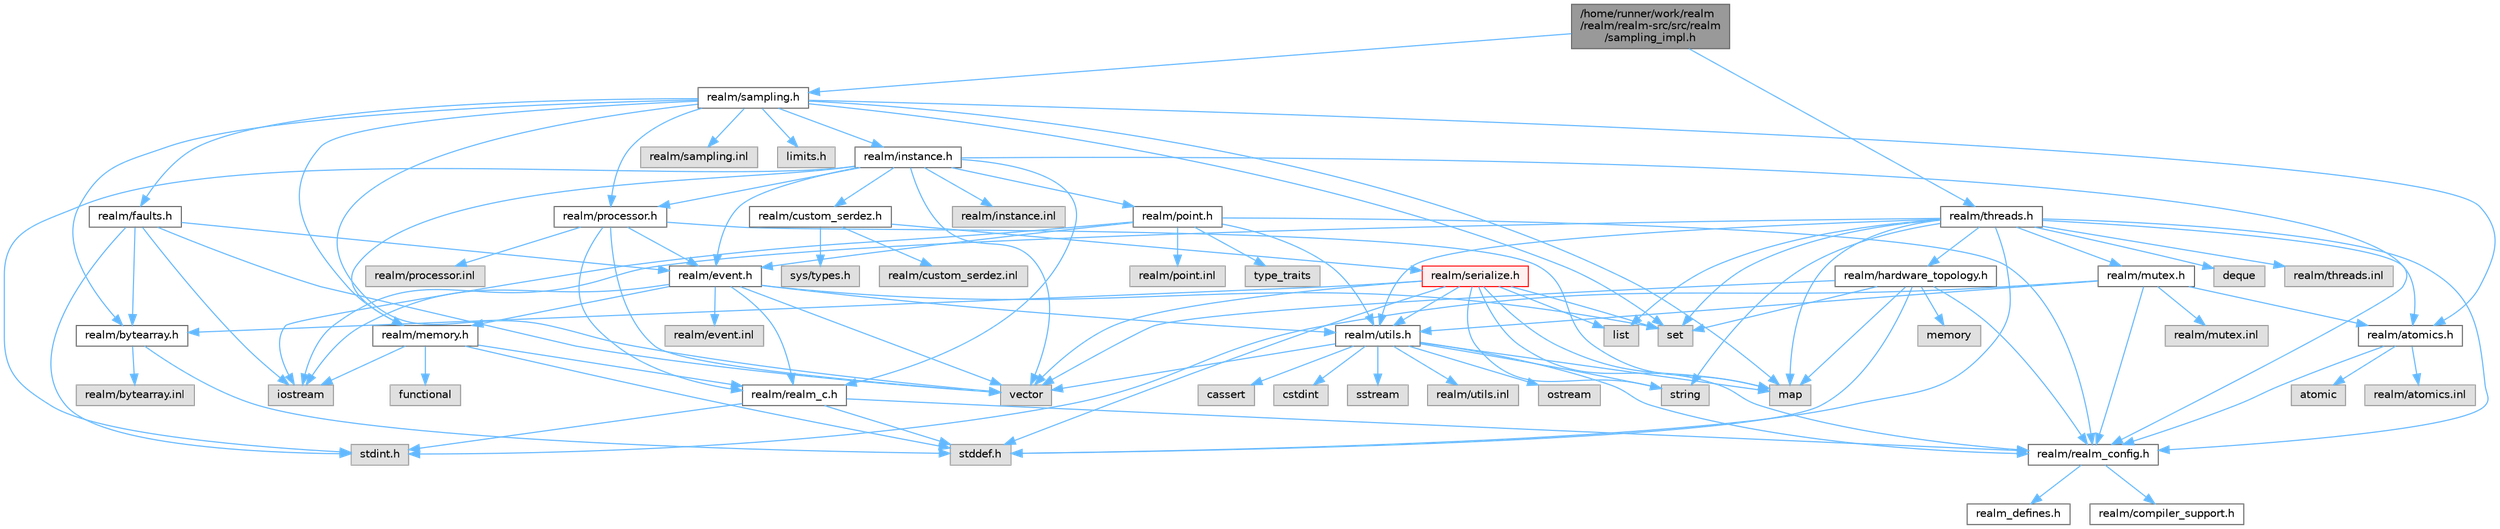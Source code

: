 digraph "/home/runner/work/realm/realm/realm-src/src/realm/sampling_impl.h"
{
 // LATEX_PDF_SIZE
  bgcolor="transparent";
  edge [fontname=Helvetica,fontsize=10,labelfontname=Helvetica,labelfontsize=10];
  node [fontname=Helvetica,fontsize=10,shape=box,height=0.2,width=0.4];
  Node1 [id="Node000001",label="/home/runner/work/realm\l/realm/realm-src/src/realm\l/sampling_impl.h",height=0.2,width=0.4,color="gray40", fillcolor="grey60", style="filled", fontcolor="black",tooltip=" "];
  Node1 -> Node2 [id="edge1_Node000001_Node000002",color="steelblue1",style="solid",tooltip=" "];
  Node2 [id="Node000002",label="realm/sampling.h",height=0.2,width=0.4,color="grey40", fillcolor="white", style="filled",URL="$sampling_8h.html",tooltip=" "];
  Node2 -> Node3 [id="edge2_Node000002_Node000003",color="steelblue1",style="solid",tooltip=" "];
  Node3 [id="Node000003",label="limits.h",height=0.2,width=0.4,color="grey60", fillcolor="#E0E0E0", style="filled",tooltip=" "];
  Node2 -> Node4 [id="edge3_Node000002_Node000004",color="steelblue1",style="solid",tooltip=" "];
  Node4 [id="Node000004",label="vector",height=0.2,width=0.4,color="grey60", fillcolor="#E0E0E0", style="filled",tooltip=" "];
  Node2 -> Node5 [id="edge4_Node000002_Node000005",color="steelblue1",style="solid",tooltip=" "];
  Node5 [id="Node000005",label="set",height=0.2,width=0.4,color="grey60", fillcolor="#E0E0E0", style="filled",tooltip=" "];
  Node2 -> Node6 [id="edge5_Node000002_Node000006",color="steelblue1",style="solid",tooltip=" "];
  Node6 [id="Node000006",label="map",height=0.2,width=0.4,color="grey60", fillcolor="#E0E0E0", style="filled",tooltip=" "];
  Node2 -> Node7 [id="edge6_Node000002_Node000007",color="steelblue1",style="solid",tooltip=" "];
  Node7 [id="Node000007",label="realm/bytearray.h",height=0.2,width=0.4,color="grey40", fillcolor="white", style="filled",URL="$bytearray_8h.html",tooltip=" "];
  Node7 -> Node8 [id="edge7_Node000007_Node000008",color="steelblue1",style="solid",tooltip=" "];
  Node8 [id="Node000008",label="stddef.h",height=0.2,width=0.4,color="grey60", fillcolor="#E0E0E0", style="filled",tooltip=" "];
  Node7 -> Node9 [id="edge8_Node000007_Node000009",color="steelblue1",style="solid",tooltip=" "];
  Node9 [id="Node000009",label="realm/bytearray.inl",height=0.2,width=0.4,color="grey60", fillcolor="#E0E0E0", style="filled",tooltip=" "];
  Node2 -> Node10 [id="edge9_Node000002_Node000010",color="steelblue1",style="solid",tooltip=" "];
  Node10 [id="Node000010",label="realm/processor.h",height=0.2,width=0.4,color="grey40", fillcolor="white", style="filled",URL="$processor_8h.html",tooltip=" "];
  Node10 -> Node11 [id="edge10_Node000010_Node000011",color="steelblue1",style="solid",tooltip=" "];
  Node11 [id="Node000011",label="realm/realm_c.h",height=0.2,width=0.4,color="grey40", fillcolor="white", style="filled",URL="$realm__c_8h.html",tooltip=" "];
  Node11 -> Node12 [id="edge11_Node000011_Node000012",color="steelblue1",style="solid",tooltip=" "];
  Node12 [id="Node000012",label="realm/realm_config.h",height=0.2,width=0.4,color="grey40", fillcolor="white", style="filled",URL="$realm__config_8h.html",tooltip=" "];
  Node12 -> Node13 [id="edge12_Node000012_Node000013",color="steelblue1",style="solid",tooltip=" "];
  Node13 [id="Node000013",label="realm_defines.h",height=0.2,width=0.4,color="grey40", fillcolor="white", style="filled",URL="$realm__defines_8h.html",tooltip=" "];
  Node12 -> Node14 [id="edge13_Node000012_Node000014",color="steelblue1",style="solid",tooltip=" "];
  Node14 [id="Node000014",label="realm/compiler_support.h",height=0.2,width=0.4,color="grey40", fillcolor="white", style="filled",URL="$compiler__support_8h.html",tooltip=" "];
  Node11 -> Node8 [id="edge14_Node000011_Node000008",color="steelblue1",style="solid",tooltip=" "];
  Node11 -> Node15 [id="edge15_Node000011_Node000015",color="steelblue1",style="solid",tooltip=" "];
  Node15 [id="Node000015",label="stdint.h",height=0.2,width=0.4,color="grey60", fillcolor="#E0E0E0", style="filled",tooltip=" "];
  Node10 -> Node16 [id="edge16_Node000010_Node000016",color="steelblue1",style="solid",tooltip=" "];
  Node16 [id="Node000016",label="realm/event.h",height=0.2,width=0.4,color="grey40", fillcolor="white", style="filled",URL="$event_8h.html",tooltip=" "];
  Node16 -> Node11 [id="edge17_Node000016_Node000011",color="steelblue1",style="solid",tooltip=" "];
  Node16 -> Node17 [id="edge18_Node000016_Node000017",color="steelblue1",style="solid",tooltip=" "];
  Node17 [id="Node000017",label="realm/utils.h",height=0.2,width=0.4,color="grey40", fillcolor="white", style="filled",URL="$utils_8h.html",tooltip=" "];
  Node17 -> Node12 [id="edge19_Node000017_Node000012",color="steelblue1",style="solid",tooltip=" "];
  Node17 -> Node18 [id="edge20_Node000017_Node000018",color="steelblue1",style="solid",tooltip=" "];
  Node18 [id="Node000018",label="string",height=0.2,width=0.4,color="grey60", fillcolor="#E0E0E0", style="filled",tooltip=" "];
  Node17 -> Node19 [id="edge21_Node000017_Node000019",color="steelblue1",style="solid",tooltip=" "];
  Node19 [id="Node000019",label="ostream",height=0.2,width=0.4,color="grey60", fillcolor="#E0E0E0", style="filled",tooltip=" "];
  Node17 -> Node4 [id="edge22_Node000017_Node000004",color="steelblue1",style="solid",tooltip=" "];
  Node17 -> Node6 [id="edge23_Node000017_Node000006",color="steelblue1",style="solid",tooltip=" "];
  Node17 -> Node20 [id="edge24_Node000017_Node000020",color="steelblue1",style="solid",tooltip=" "];
  Node20 [id="Node000020",label="cassert",height=0.2,width=0.4,color="grey60", fillcolor="#E0E0E0", style="filled",tooltip=" "];
  Node17 -> Node21 [id="edge25_Node000017_Node000021",color="steelblue1",style="solid",tooltip=" "];
  Node21 [id="Node000021",label="cstdint",height=0.2,width=0.4,color="grey60", fillcolor="#E0E0E0", style="filled",tooltip=" "];
  Node17 -> Node22 [id="edge26_Node000017_Node000022",color="steelblue1",style="solid",tooltip=" "];
  Node22 [id="Node000022",label="sstream",height=0.2,width=0.4,color="grey60", fillcolor="#E0E0E0", style="filled",tooltip=" "];
  Node17 -> Node23 [id="edge27_Node000017_Node000023",color="steelblue1",style="solid",tooltip=" "];
  Node23 [id="Node000023",label="realm/utils.inl",height=0.2,width=0.4,color="grey60", fillcolor="#E0E0E0", style="filled",tooltip=" "];
  Node16 -> Node24 [id="edge28_Node000016_Node000024",color="steelblue1",style="solid",tooltip=" "];
  Node24 [id="Node000024",label="realm/memory.h",height=0.2,width=0.4,color="grey40", fillcolor="white", style="filled",URL="$memory_8h.html",tooltip=" "];
  Node24 -> Node11 [id="edge29_Node000024_Node000011",color="steelblue1",style="solid",tooltip=" "];
  Node24 -> Node8 [id="edge30_Node000024_Node000008",color="steelblue1",style="solid",tooltip=" "];
  Node24 -> Node25 [id="edge31_Node000024_Node000025",color="steelblue1",style="solid",tooltip=" "];
  Node25 [id="Node000025",label="iostream",height=0.2,width=0.4,color="grey60", fillcolor="#E0E0E0", style="filled",tooltip=" "];
  Node24 -> Node26 [id="edge32_Node000024_Node000026",color="steelblue1",style="solid",tooltip=" "];
  Node26 [id="Node000026",label="functional",height=0.2,width=0.4,color="grey60", fillcolor="#E0E0E0", style="filled",tooltip=" "];
  Node16 -> Node4 [id="edge33_Node000016_Node000004",color="steelblue1",style="solid",tooltip=" "];
  Node16 -> Node5 [id="edge34_Node000016_Node000005",color="steelblue1",style="solid",tooltip=" "];
  Node16 -> Node25 [id="edge35_Node000016_Node000025",color="steelblue1",style="solid",tooltip=" "];
  Node16 -> Node27 [id="edge36_Node000016_Node000027",color="steelblue1",style="solid",tooltip=" "];
  Node27 [id="Node000027",label="realm/event.inl",height=0.2,width=0.4,color="grey60", fillcolor="#E0E0E0", style="filled",tooltip=" "];
  Node10 -> Node4 [id="edge37_Node000010_Node000004",color="steelblue1",style="solid",tooltip=" "];
  Node10 -> Node6 [id="edge38_Node000010_Node000006",color="steelblue1",style="solid",tooltip=" "];
  Node10 -> Node28 [id="edge39_Node000010_Node000028",color="steelblue1",style="solid",tooltip=" "];
  Node28 [id="Node000028",label="realm/processor.inl",height=0.2,width=0.4,color="grey60", fillcolor="#E0E0E0", style="filled",tooltip=" "];
  Node2 -> Node24 [id="edge40_Node000002_Node000024",color="steelblue1",style="solid",tooltip=" "];
  Node2 -> Node29 [id="edge41_Node000002_Node000029",color="steelblue1",style="solid",tooltip=" "];
  Node29 [id="Node000029",label="realm/instance.h",height=0.2,width=0.4,color="grey40", fillcolor="white", style="filled",URL="$instance_8h.html",tooltip=" "];
  Node29 -> Node12 [id="edge42_Node000029_Node000012",color="steelblue1",style="solid",tooltip=" "];
  Node29 -> Node11 [id="edge43_Node000029_Node000011",color="steelblue1",style="solid",tooltip=" "];
  Node29 -> Node16 [id="edge44_Node000029_Node000016",color="steelblue1",style="solid",tooltip=" "];
  Node29 -> Node24 [id="edge45_Node000029_Node000024",color="steelblue1",style="solid",tooltip=" "];
  Node29 -> Node10 [id="edge46_Node000029_Node000010",color="steelblue1",style="solid",tooltip=" "];
  Node29 -> Node30 [id="edge47_Node000029_Node000030",color="steelblue1",style="solid",tooltip=" "];
  Node30 [id="Node000030",label="realm/point.h",height=0.2,width=0.4,color="grey40", fillcolor="white", style="filled",URL="$point_8h.html",tooltip=" "];
  Node30 -> Node12 [id="edge48_Node000030_Node000012",color="steelblue1",style="solid",tooltip=" "];
  Node30 -> Node16 [id="edge49_Node000030_Node000016",color="steelblue1",style="solid",tooltip=" "];
  Node30 -> Node17 [id="edge50_Node000030_Node000017",color="steelblue1",style="solid",tooltip=" "];
  Node30 -> Node25 [id="edge51_Node000030_Node000025",color="steelblue1",style="solid",tooltip=" "];
  Node30 -> Node31 [id="edge52_Node000030_Node000031",color="steelblue1",style="solid",tooltip=" "];
  Node31 [id="Node000031",label="type_traits",height=0.2,width=0.4,color="grey60", fillcolor="#E0E0E0", style="filled",tooltip=" "];
  Node30 -> Node32 [id="edge53_Node000030_Node000032",color="steelblue1",style="solid",tooltip=" "];
  Node32 [id="Node000032",label="realm/point.inl",height=0.2,width=0.4,color="grey60", fillcolor="#E0E0E0", style="filled",tooltip=" "];
  Node29 -> Node33 [id="edge54_Node000029_Node000033",color="steelblue1",style="solid",tooltip=" "];
  Node33 [id="Node000033",label="realm/custom_serdez.h",height=0.2,width=0.4,color="grey40", fillcolor="white", style="filled",URL="$custom__serdez_8h.html",tooltip=" "];
  Node33 -> Node34 [id="edge55_Node000033_Node000034",color="steelblue1",style="solid",tooltip=" "];
  Node34 [id="Node000034",label="realm/serialize.h",height=0.2,width=0.4,color="red", fillcolor="#FFF0F0", style="filled",URL="$serialize_8h.html",tooltip=" "];
  Node34 -> Node12 [id="edge56_Node000034_Node000012",color="steelblue1",style="solid",tooltip=" "];
  Node34 -> Node7 [id="edge57_Node000034_Node000007",color="steelblue1",style="solid",tooltip=" "];
  Node34 -> Node17 [id="edge58_Node000034_Node000017",color="steelblue1",style="solid",tooltip=" "];
  Node34 -> Node8 [id="edge59_Node000034_Node000008",color="steelblue1",style="solid",tooltip=" "];
  Node34 -> Node4 [id="edge60_Node000034_Node000004",color="steelblue1",style="solid",tooltip=" "];
  Node34 -> Node35 [id="edge61_Node000034_Node000035",color="steelblue1",style="solid",tooltip=" "];
  Node35 [id="Node000035",label="list",height=0.2,width=0.4,color="grey60", fillcolor="#E0E0E0", style="filled",tooltip=" "];
  Node34 -> Node5 [id="edge62_Node000034_Node000005",color="steelblue1",style="solid",tooltip=" "];
  Node34 -> Node6 [id="edge63_Node000034_Node000006",color="steelblue1",style="solid",tooltip=" "];
  Node34 -> Node18 [id="edge64_Node000034_Node000018",color="steelblue1",style="solid",tooltip=" "];
  Node33 -> Node38 [id="edge65_Node000033_Node000038",color="steelblue1",style="solid",tooltip=" "];
  Node38 [id="Node000038",label="sys/types.h",height=0.2,width=0.4,color="grey60", fillcolor="#E0E0E0", style="filled",tooltip=" "];
  Node33 -> Node39 [id="edge66_Node000033_Node000039",color="steelblue1",style="solid",tooltip=" "];
  Node39 [id="Node000039",label="realm/custom_serdez.inl",height=0.2,width=0.4,color="grey60", fillcolor="#E0E0E0", style="filled",tooltip=" "];
  Node29 -> Node4 [id="edge67_Node000029_Node000004",color="steelblue1",style="solid",tooltip=" "];
  Node29 -> Node15 [id="edge68_Node000029_Node000015",color="steelblue1",style="solid",tooltip=" "];
  Node29 -> Node40 [id="edge69_Node000029_Node000040",color="steelblue1",style="solid",tooltip=" "];
  Node40 [id="Node000040",label="realm/instance.inl",height=0.2,width=0.4,color="grey60", fillcolor="#E0E0E0", style="filled",tooltip=" "];
  Node2 -> Node41 [id="edge70_Node000002_Node000041",color="steelblue1",style="solid",tooltip=" "];
  Node41 [id="Node000041",label="realm/faults.h",height=0.2,width=0.4,color="grey40", fillcolor="white", style="filled",URL="$faults_8h.html",tooltip=" "];
  Node41 -> Node7 [id="edge71_Node000041_Node000007",color="steelblue1",style="solid",tooltip=" "];
  Node41 -> Node16 [id="edge72_Node000041_Node000016",color="steelblue1",style="solid",tooltip=" "];
  Node41 -> Node4 [id="edge73_Node000041_Node000004",color="steelblue1",style="solid",tooltip=" "];
  Node41 -> Node25 [id="edge74_Node000041_Node000025",color="steelblue1",style="solid",tooltip=" "];
  Node41 -> Node15 [id="edge75_Node000041_Node000015",color="steelblue1",style="solid",tooltip=" "];
  Node2 -> Node42 [id="edge76_Node000002_Node000042",color="steelblue1",style="solid",tooltip=" "];
  Node42 [id="Node000042",label="realm/atomics.h",height=0.2,width=0.4,color="grey40", fillcolor="white", style="filled",URL="$atomics_8h.html",tooltip=" "];
  Node42 -> Node12 [id="edge77_Node000042_Node000012",color="steelblue1",style="solid",tooltip=" "];
  Node42 -> Node43 [id="edge78_Node000042_Node000043",color="steelblue1",style="solid",tooltip=" "];
  Node43 [id="Node000043",label="atomic",height=0.2,width=0.4,color="grey60", fillcolor="#E0E0E0", style="filled",tooltip=" "];
  Node42 -> Node44 [id="edge79_Node000042_Node000044",color="steelblue1",style="solid",tooltip=" "];
  Node44 [id="Node000044",label="realm/atomics.inl",height=0.2,width=0.4,color="grey60", fillcolor="#E0E0E0", style="filled",tooltip=" "];
  Node2 -> Node45 [id="edge80_Node000002_Node000045",color="steelblue1",style="solid",tooltip=" "];
  Node45 [id="Node000045",label="realm/sampling.inl",height=0.2,width=0.4,color="grey60", fillcolor="#E0E0E0", style="filled",tooltip=" "];
  Node1 -> Node46 [id="edge81_Node000001_Node000046",color="steelblue1",style="solid",tooltip=" "];
  Node46 [id="Node000046",label="realm/threads.h",height=0.2,width=0.4,color="grey40", fillcolor="white", style="filled",URL="$threads_8h.html",tooltip=" "];
  Node46 -> Node12 [id="edge82_Node000046_Node000012",color="steelblue1",style="solid",tooltip=" "];
  Node46 -> Node47 [id="edge83_Node000046_Node000047",color="steelblue1",style="solid",tooltip=" "];
  Node47 [id="Node000047",label="realm/mutex.h",height=0.2,width=0.4,color="grey40", fillcolor="white", style="filled",URL="$mutex_8h.html",tooltip=" "];
  Node47 -> Node12 [id="edge84_Node000047_Node000012",color="steelblue1",style="solid",tooltip=" "];
  Node47 -> Node17 [id="edge85_Node000047_Node000017",color="steelblue1",style="solid",tooltip=" "];
  Node47 -> Node42 [id="edge86_Node000047_Node000042",color="steelblue1",style="solid",tooltip=" "];
  Node47 -> Node15 [id="edge87_Node000047_Node000015",color="steelblue1",style="solid",tooltip=" "];
  Node47 -> Node48 [id="edge88_Node000047_Node000048",color="steelblue1",style="solid",tooltip=" "];
  Node48 [id="Node000048",label="realm/mutex.inl",height=0.2,width=0.4,color="grey60", fillcolor="#E0E0E0", style="filled",tooltip=" "];
  Node46 -> Node42 [id="edge89_Node000046_Node000042",color="steelblue1",style="solid",tooltip=" "];
  Node46 -> Node17 [id="edge90_Node000046_Node000017",color="steelblue1",style="solid",tooltip=" "];
  Node46 -> Node49 [id="edge91_Node000046_Node000049",color="steelblue1",style="solid",tooltip=" "];
  Node49 [id="Node000049",label="realm/hardware_topology.h",height=0.2,width=0.4,color="grey40", fillcolor="white", style="filled",URL="$hardware__topology_8h.html",tooltip=" "];
  Node49 -> Node12 [id="edge92_Node000049_Node000012",color="steelblue1",style="solid",tooltip=" "];
  Node49 -> Node8 [id="edge93_Node000049_Node000008",color="steelblue1",style="solid",tooltip=" "];
  Node49 -> Node50 [id="edge94_Node000049_Node000050",color="steelblue1",style="solid",tooltip=" "];
  Node50 [id="Node000050",label="memory",height=0.2,width=0.4,color="grey60", fillcolor="#E0E0E0", style="filled",tooltip=" "];
  Node49 -> Node5 [id="edge95_Node000049_Node000005",color="steelblue1",style="solid",tooltip=" "];
  Node49 -> Node6 [id="edge96_Node000049_Node000006",color="steelblue1",style="solid",tooltip=" "];
  Node49 -> Node4 [id="edge97_Node000049_Node000004",color="steelblue1",style="solid",tooltip=" "];
  Node46 -> Node8 [id="edge98_Node000046_Node000008",color="steelblue1",style="solid",tooltip=" "];
  Node46 -> Node18 [id="edge99_Node000046_Node000018",color="steelblue1",style="solid",tooltip=" "];
  Node46 -> Node35 [id="edge100_Node000046_Node000035",color="steelblue1",style="solid",tooltip=" "];
  Node46 -> Node5 [id="edge101_Node000046_Node000005",color="steelblue1",style="solid",tooltip=" "];
  Node46 -> Node6 [id="edge102_Node000046_Node000006",color="steelblue1",style="solid",tooltip=" "];
  Node46 -> Node51 [id="edge103_Node000046_Node000051",color="steelblue1",style="solid",tooltip=" "];
  Node51 [id="Node000051",label="deque",height=0.2,width=0.4,color="grey60", fillcolor="#E0E0E0", style="filled",tooltip=" "];
  Node46 -> Node25 [id="edge104_Node000046_Node000025",color="steelblue1",style="solid",tooltip=" "];
  Node46 -> Node52 [id="edge105_Node000046_Node000052",color="steelblue1",style="solid",tooltip=" "];
  Node52 [id="Node000052",label="realm/threads.inl",height=0.2,width=0.4,color="grey60", fillcolor="#E0E0E0", style="filled",tooltip=" "];
}
